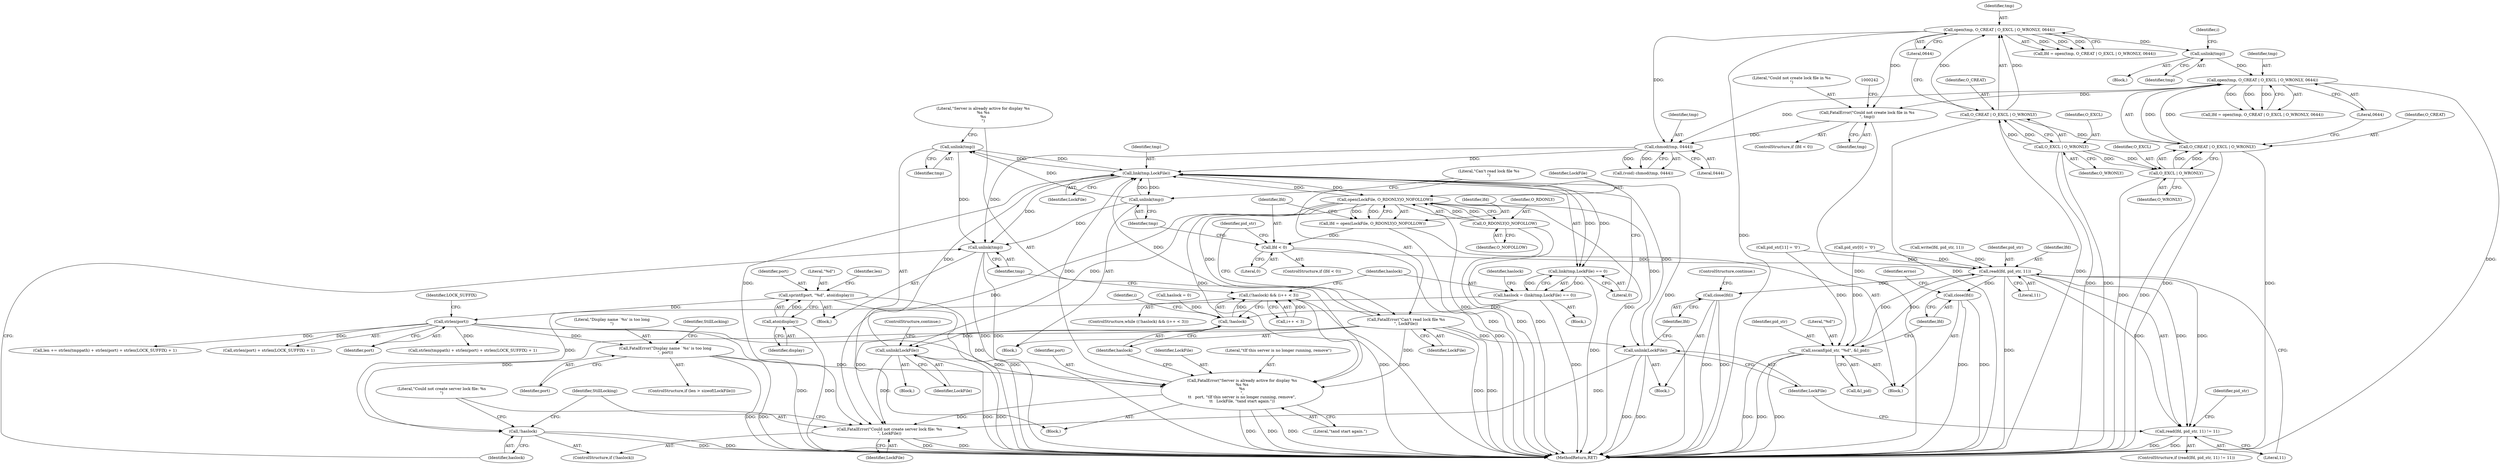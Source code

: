digraph "0_xserver_b67581cf825940fdf52bf2e0af4330e695d724a4@API" {
"1000373" [label="(Call,unlink(tmp))"];
"1000304" [label="(Call,unlink(tmp))"];
"1000282" [label="(Call,link(tmp,LockFile))"];
"1000257" [label="(Call,chmod(tmp, 0444))"];
"1000215" [label="(Call,open(tmp, O_CREAT | O_EXCL | O_WRONLY, 0644))"];
"1000204" [label="(Call,unlink(tmp))"];
"1000180" [label="(Call,open(tmp, O_CREAT | O_EXCL | O_WRONLY, 0644))"];
"1000182" [label="(Call,O_CREAT | O_EXCL | O_WRONLY)"];
"1000184" [label="(Call,O_EXCL | O_WRONLY)"];
"1000217" [label="(Call,O_CREAT | O_EXCL | O_WRONLY)"];
"1000219" [label="(Call,O_EXCL | O_WRONLY)"];
"1000238" [label="(Call,FatalError(\"Could not create lock file in %s\n\", tmp))"];
"1000373" [label="(Call,unlink(tmp))"];
"1000356" [label="(Call,unlink(LockFile))"];
"1000294" [label="(Call,open(LockFile, O_RDONLY|O_NOFOLLOW))"];
"1000296" [label="(Call,O_RDONLY|O_NOFOLLOW)"];
"1000306" [label="(Call,FatalError(\"Can't read lock file %s\n\", LockFile))"];
"1000375" [label="(Call,FatalError(\"Server is already active for display %s\n%s %s\n%s\n\",\n\t\t   port, \"\tIf this server is no longer running, remove\",\n\t\t   LockFile, \"\tand start again.\"))"];
"1000154" [label="(Call,strlen(port))"];
"1000131" [label="(Call,sprintf(port, \"%d\", atoi(display)))"];
"1000134" [label="(Call,atoi(display))"];
"1000165" [label="(Call,FatalError(\"Display name `%s' is too long\n\", port))"];
"1000322" [label="(Call,unlink(LockFile))"];
"1000281" [label="(Call,link(tmp,LockFile) == 0)"];
"1000279" [label="(Call,haslock = (link(tmp,LockFile) == 0))"];
"1000272" [label="(Call,!haslock)"];
"1000271" [label="(Call,(!haslock) && (i++ < 3))"];
"1000384" [label="(Call,!haslock)"];
"1000292" [label="(Call,lfd = open(LockFile, O_RDONLY|O_NOFOLLOW))"];
"1000300" [label="(Call,lfd < 0)"];
"1000316" [label="(Call,read(lfd, pid_str, 11))"];
"1000315" [label="(Call,read(lfd, pid_str, 11) != 11)"];
"1000324" [label="(Call,close(lfd))"];
"1000332" [label="(Call,sscanf(pid_str, \"%d\", &l_pid))"];
"1000337" [label="(Call,close(lfd))"];
"1000386" [label="(Call,FatalError(\"Could not create server lock file: %s\n\", LockFile))"];
"1000381" [label="(Call,unlink(tmp))"];
"1000292" [label="(Call,lfd = open(LockFile, O_RDONLY|O_NOFOLLOW))"];
"1000182" [label="(Call,O_CREAT | O_EXCL | O_WRONLY)"];
"1000326" [label="(ControlStructure,continue;)"];
"1000385" [label="(Identifier,haslock)"];
"1000220" [label="(Identifier,O_EXCL)"];
"1000315" [label="(Call,read(lfd, pid_str, 11) != 11)"];
"1000258" [label="(Identifier,tmp)"];
"1000311" [label="(Identifier,pid_str)"];
"1000314" [label="(ControlStructure,if (read(lfd, pid_str, 11) != 11))"];
"1000186" [label="(Identifier,O_WRONLY)"];
"1000257" [label="(Call,chmod(tmp, 0444))"];
"1000273" [label="(Identifier,haslock)"];
"1000137" [label="(Identifier,len)"];
"1000386" [label="(Call,FatalError(\"Could not create server lock file: %s\n\", LockFile))"];
"1000270" [label="(ControlStructure,while ((!haslock) && (i++ < 3)))"];
"1000373" [label="(Call,unlink(tmp))"];
"1000381" [label="(Call,unlink(tmp))"];
"1000380" [label="(Literal,\"\tand start again.\")"];
"1000301" [label="(Identifier,lfd)"];
"1000213" [label="(Call,lfd = open(tmp, O_CREAT | O_EXCL | O_WRONLY, 0644))"];
"1000219" [label="(Call,O_EXCL | O_WRONLY)"];
"1000271" [label="(Call,(!haslock) && (i++ < 3))"];
"1000390" [label="(Identifier,StillLocking)"];
"1000217" [label="(Call,O_CREAT | O_EXCL | O_WRONLY)"];
"1000178" [label="(Call,lfd = open(tmp, O_CREAT | O_EXCL | O_WRONLY, 0644))"];
"1000240" [label="(Identifier,tmp)"];
"1000304" [label="(Call,unlink(tmp))"];
"1000154" [label="(Call,strlen(port))"];
"1000306" [label="(Call,FatalError(\"Can't read lock file %s\n\", LockFile))"];
"1000132" [label="(Identifier,port)"];
"1000234" [label="(ControlStructure,if (lfd < 0))"];
"1000356" [label="(Call,unlink(LockFile))"];
"1000379" [label="(Identifier,LockFile)"];
"1000325" [label="(Identifier,lfd)"];
"1000287" [label="(Identifier,haslock)"];
"1000321" [label="(Block,)"];
"1000319" [label="(Literal,11)"];
"1000334" [label="(Literal,\"%d\")"];
"1000335" [label="(Call,&l_pid)"];
"1000297" [label="(Identifier,O_RDONLY)"];
"1000291" [label="(Block,)"];
"1000167" [label="(Identifier,port)"];
"1000215" [label="(Call,open(tmp, O_CREAT | O_EXCL | O_WRONLY, 0644))"];
"1000205" [label="(Identifier,tmp)"];
"1000323" [label="(Identifier,LockFile)"];
"1000251" [label="(Call,write(lfd, pid_str, 11))"];
"1000340" [label="(Identifier,errno)"];
"1000309" [label="(Call,pid_str[0] = '\0')"];
"1000216" [label="(Identifier,tmp)"];
"1000308" [label="(Identifier,LockFile)"];
"1000160" [label="(ControlStructure,if (len > sizeof(LockFile)))"];
"1000169" [label="(Identifier,StillLocking)"];
"1000375" [label="(Call,FatalError(\"Server is already active for display %s\n%s %s\n%s\n\",\n\t\t   port, \"\tIf this server is no longer running, remove\",\n\t\t   LockFile, \"\tand start again.\"))"];
"1000272" [label="(Call,!haslock)"];
"1000383" [label="(ControlStructure,if (!haslock))"];
"1000378" [label="(Literal,\"\tIf this server is no longer running, remove\")"];
"1000318" [label="(Identifier,pid_str)"];
"1000296" [label="(Call,O_RDONLY|O_NOFOLLOW)"];
"1000285" [label="(Literal,0)"];
"1000279" [label="(Call,haslock = (link(tmp,LockFile) == 0))"];
"1000387" [label="(Literal,\"Could not create server lock file: %s\n\")"];
"1000281" [label="(Call,link(tmp,LockFile) == 0)"];
"1000294" [label="(Call,open(LockFile, O_RDONLY|O_NOFOLLOW))"];
"1000372" [label="(Block,)"];
"1000222" [label="(Literal,0644)"];
"1000155" [label="(Identifier,port)"];
"1000303" [label="(Block,)"];
"1000111" [label="(Block,)"];
"1000204" [label="(Call,unlink(tmp))"];
"1000305" [label="(Identifier,tmp)"];
"1000337" [label="(Call,close(lfd))"];
"1000148" [label="(Call,len += strlen(tmppath) + strlen(port) + strlen(LOCK_SUFFIX) + 1)"];
"1000299" [label="(ControlStructure,if (lfd < 0))"];
"1000376" [label="(Literal,\"Server is already active for display %s\n%s %s\n%s\n\")"];
"1000183" [label="(Identifier,O_CREAT)"];
"1000320" [label="(Literal,11)"];
"1000153" [label="(Call,strlen(port) + strlen(LOCK_SUFFIX) + 1)"];
"1000133" [label="(Literal,\"%d\")"];
"1000300" [label="(Call,lfd < 0)"];
"1000131" [label="(Call,sprintf(port, \"%d\", atoi(display)))"];
"1000282" [label="(Call,link(tmp,LockFile))"];
"1000329" [label="(Identifier,pid_str)"];
"1000338" [label="(Identifier,lfd)"];
"1000358" [label="(ControlStructure,continue;)"];
"1000283" [label="(Identifier,tmp)"];
"1000134" [label="(Call,atoi(display))"];
"1000280" [label="(Identifier,haslock)"];
"1000274" [label="(Call,i++ < 3)"];
"1000276" [label="(Identifier,i)"];
"1000317" [label="(Identifier,lfd)"];
"1000150" [label="(Call,strlen(tmppath) + strlen(port) + strlen(LOCK_SUFFIX) + 1)"];
"1000259" [label="(Literal,0444)"];
"1000158" [label="(Identifier,LOCK_SUFFIX)"];
"1000384" [label="(Call,!haslock)"];
"1000392" [label="(MethodReturn,RET)"];
"1000324" [label="(Call,close(lfd))"];
"1000278" [label="(Block,)"];
"1000327" [label="(Call,pid_str[11] = '\0')"];
"1000166" [label="(Literal,\"Display name `%s' is too long\n\")"];
"1000388" [label="(Identifier,LockFile)"];
"1000307" [label="(Literal,\"Can't read lock file %s\n\")"];
"1000382" [label="(Identifier,tmp)"];
"1000355" [label="(Block,)"];
"1000374" [label="(Identifier,tmp)"];
"1000316" [label="(Call,read(lfd, pid_str, 11))"];
"1000221" [label="(Identifier,O_WRONLY)"];
"1000267" [label="(Call,haslock = 0)"];
"1000332" [label="(Call,sscanf(pid_str, \"%d\", &l_pid))"];
"1000180" [label="(Call,open(tmp, O_CREAT | O_EXCL | O_WRONLY, 0644))"];
"1000284" [label="(Identifier,LockFile)"];
"1000295" [label="(Identifier,LockFile)"];
"1000165" [label="(Call,FatalError(\"Display name `%s' is too long\n\", port))"];
"1000184" [label="(Call,O_EXCL | O_WRONLY)"];
"1000135" [label="(Identifier,display)"];
"1000203" [label="(Block,)"];
"1000298" [label="(Identifier,O_NOFOLLOW)"];
"1000207" [label="(Identifier,i)"];
"1000187" [label="(Literal,0644)"];
"1000377" [label="(Identifier,port)"];
"1000293" [label="(Identifier,lfd)"];
"1000255" [label="(Call,(void) chmod(tmp, 0444))"];
"1000322" [label="(Call,unlink(LockFile))"];
"1000238" [label="(Call,FatalError(\"Could not create lock file in %s\n\", tmp))"];
"1000357" [label="(Identifier,LockFile)"];
"1000218" [label="(Identifier,O_CREAT)"];
"1000333" [label="(Identifier,pid_str)"];
"1000185" [label="(Identifier,O_EXCL)"];
"1000302" [label="(Literal,0)"];
"1000239" [label="(Literal,\"Could not create lock file in %s\n\")"];
"1000181" [label="(Identifier,tmp)"];
"1000373" -> "1000372"  [label="AST: "];
"1000373" -> "1000374"  [label="CFG: "];
"1000374" -> "1000373"  [label="AST: "];
"1000376" -> "1000373"  [label="CFG: "];
"1000373" -> "1000282"  [label="DDG: "];
"1000304" -> "1000373"  [label="DDG: "];
"1000282" -> "1000373"  [label="DDG: "];
"1000373" -> "1000381"  [label="DDG: "];
"1000304" -> "1000303"  [label="AST: "];
"1000304" -> "1000305"  [label="CFG: "];
"1000305" -> "1000304"  [label="AST: "];
"1000307" -> "1000304"  [label="CFG: "];
"1000304" -> "1000282"  [label="DDG: "];
"1000282" -> "1000304"  [label="DDG: "];
"1000304" -> "1000381"  [label="DDG: "];
"1000282" -> "1000281"  [label="AST: "];
"1000282" -> "1000284"  [label="CFG: "];
"1000283" -> "1000282"  [label="AST: "];
"1000284" -> "1000282"  [label="AST: "];
"1000285" -> "1000282"  [label="CFG: "];
"1000282" -> "1000392"  [label="DDG: "];
"1000282" -> "1000281"  [label="DDG: "];
"1000282" -> "1000281"  [label="DDG: "];
"1000257" -> "1000282"  [label="DDG: "];
"1000356" -> "1000282"  [label="DDG: "];
"1000375" -> "1000282"  [label="DDG: "];
"1000294" -> "1000282"  [label="DDG: "];
"1000322" -> "1000282"  [label="DDG: "];
"1000306" -> "1000282"  [label="DDG: "];
"1000282" -> "1000294"  [label="DDG: "];
"1000282" -> "1000381"  [label="DDG: "];
"1000282" -> "1000386"  [label="DDG: "];
"1000257" -> "1000255"  [label="AST: "];
"1000257" -> "1000259"  [label="CFG: "];
"1000258" -> "1000257"  [label="AST: "];
"1000259" -> "1000257"  [label="AST: "];
"1000255" -> "1000257"  [label="CFG: "];
"1000257" -> "1000255"  [label="DDG: "];
"1000257" -> "1000255"  [label="DDG: "];
"1000215" -> "1000257"  [label="DDG: "];
"1000238" -> "1000257"  [label="DDG: "];
"1000180" -> "1000257"  [label="DDG: "];
"1000257" -> "1000381"  [label="DDG: "];
"1000215" -> "1000213"  [label="AST: "];
"1000215" -> "1000222"  [label="CFG: "];
"1000216" -> "1000215"  [label="AST: "];
"1000217" -> "1000215"  [label="AST: "];
"1000222" -> "1000215"  [label="AST: "];
"1000213" -> "1000215"  [label="CFG: "];
"1000215" -> "1000392"  [label="DDG: "];
"1000215" -> "1000213"  [label="DDG: "];
"1000215" -> "1000213"  [label="DDG: "];
"1000215" -> "1000213"  [label="DDG: "];
"1000204" -> "1000215"  [label="DDG: "];
"1000217" -> "1000215"  [label="DDG: "];
"1000217" -> "1000215"  [label="DDG: "];
"1000215" -> "1000238"  [label="DDG: "];
"1000204" -> "1000203"  [label="AST: "];
"1000204" -> "1000205"  [label="CFG: "];
"1000205" -> "1000204"  [label="AST: "];
"1000207" -> "1000204"  [label="CFG: "];
"1000180" -> "1000204"  [label="DDG: "];
"1000180" -> "1000178"  [label="AST: "];
"1000180" -> "1000187"  [label="CFG: "];
"1000181" -> "1000180"  [label="AST: "];
"1000182" -> "1000180"  [label="AST: "];
"1000187" -> "1000180"  [label="AST: "];
"1000178" -> "1000180"  [label="CFG: "];
"1000180" -> "1000392"  [label="DDG: "];
"1000180" -> "1000178"  [label="DDG: "];
"1000180" -> "1000178"  [label="DDG: "];
"1000180" -> "1000178"  [label="DDG: "];
"1000182" -> "1000180"  [label="DDG: "];
"1000182" -> "1000180"  [label="DDG: "];
"1000180" -> "1000238"  [label="DDG: "];
"1000182" -> "1000184"  [label="CFG: "];
"1000183" -> "1000182"  [label="AST: "];
"1000184" -> "1000182"  [label="AST: "];
"1000187" -> "1000182"  [label="CFG: "];
"1000182" -> "1000392"  [label="DDG: "];
"1000182" -> "1000392"  [label="DDG: "];
"1000184" -> "1000182"  [label="DDG: "];
"1000184" -> "1000182"  [label="DDG: "];
"1000182" -> "1000217"  [label="DDG: "];
"1000184" -> "1000186"  [label="CFG: "];
"1000185" -> "1000184"  [label="AST: "];
"1000186" -> "1000184"  [label="AST: "];
"1000184" -> "1000392"  [label="DDG: "];
"1000184" -> "1000392"  [label="DDG: "];
"1000184" -> "1000219"  [label="DDG: "];
"1000184" -> "1000219"  [label="DDG: "];
"1000217" -> "1000219"  [label="CFG: "];
"1000218" -> "1000217"  [label="AST: "];
"1000219" -> "1000217"  [label="AST: "];
"1000222" -> "1000217"  [label="CFG: "];
"1000217" -> "1000392"  [label="DDG: "];
"1000217" -> "1000392"  [label="DDG: "];
"1000219" -> "1000217"  [label="DDG: "];
"1000219" -> "1000217"  [label="DDG: "];
"1000219" -> "1000221"  [label="CFG: "];
"1000220" -> "1000219"  [label="AST: "];
"1000221" -> "1000219"  [label="AST: "];
"1000219" -> "1000392"  [label="DDG: "];
"1000219" -> "1000392"  [label="DDG: "];
"1000238" -> "1000234"  [label="AST: "];
"1000238" -> "1000240"  [label="CFG: "];
"1000239" -> "1000238"  [label="AST: "];
"1000240" -> "1000238"  [label="AST: "];
"1000242" -> "1000238"  [label="CFG: "];
"1000238" -> "1000392"  [label="DDG: "];
"1000356" -> "1000355"  [label="AST: "];
"1000356" -> "1000357"  [label="CFG: "];
"1000357" -> "1000356"  [label="AST: "];
"1000358" -> "1000356"  [label="CFG: "];
"1000356" -> "1000392"  [label="DDG: "];
"1000356" -> "1000392"  [label="DDG: "];
"1000294" -> "1000356"  [label="DDG: "];
"1000306" -> "1000356"  [label="DDG: "];
"1000356" -> "1000386"  [label="DDG: "];
"1000294" -> "1000292"  [label="AST: "];
"1000294" -> "1000296"  [label="CFG: "];
"1000295" -> "1000294"  [label="AST: "];
"1000296" -> "1000294"  [label="AST: "];
"1000292" -> "1000294"  [label="CFG: "];
"1000294" -> "1000392"  [label="DDG: "];
"1000294" -> "1000392"  [label="DDG: "];
"1000294" -> "1000292"  [label="DDG: "];
"1000294" -> "1000292"  [label="DDG: "];
"1000296" -> "1000294"  [label="DDG: "];
"1000296" -> "1000294"  [label="DDG: "];
"1000294" -> "1000306"  [label="DDG: "];
"1000294" -> "1000322"  [label="DDG: "];
"1000294" -> "1000375"  [label="DDG: "];
"1000294" -> "1000386"  [label="DDG: "];
"1000296" -> "1000298"  [label="CFG: "];
"1000297" -> "1000296"  [label="AST: "];
"1000298" -> "1000296"  [label="AST: "];
"1000296" -> "1000392"  [label="DDG: "];
"1000296" -> "1000392"  [label="DDG: "];
"1000306" -> "1000303"  [label="AST: "];
"1000306" -> "1000308"  [label="CFG: "];
"1000307" -> "1000306"  [label="AST: "];
"1000308" -> "1000306"  [label="AST: "];
"1000311" -> "1000306"  [label="CFG: "];
"1000306" -> "1000392"  [label="DDG: "];
"1000306" -> "1000392"  [label="DDG: "];
"1000306" -> "1000322"  [label="DDG: "];
"1000306" -> "1000375"  [label="DDG: "];
"1000306" -> "1000386"  [label="DDG: "];
"1000375" -> "1000372"  [label="AST: "];
"1000375" -> "1000380"  [label="CFG: "];
"1000376" -> "1000375"  [label="AST: "];
"1000377" -> "1000375"  [label="AST: "];
"1000378" -> "1000375"  [label="AST: "];
"1000379" -> "1000375"  [label="AST: "];
"1000380" -> "1000375"  [label="AST: "];
"1000273" -> "1000375"  [label="CFG: "];
"1000375" -> "1000392"  [label="DDG: "];
"1000375" -> "1000392"  [label="DDG: "];
"1000375" -> "1000392"  [label="DDG: "];
"1000154" -> "1000375"  [label="DDG: "];
"1000165" -> "1000375"  [label="DDG: "];
"1000375" -> "1000386"  [label="DDG: "];
"1000154" -> "1000153"  [label="AST: "];
"1000154" -> "1000155"  [label="CFG: "];
"1000155" -> "1000154"  [label="AST: "];
"1000158" -> "1000154"  [label="CFG: "];
"1000154" -> "1000392"  [label="DDG: "];
"1000154" -> "1000148"  [label="DDG: "];
"1000154" -> "1000150"  [label="DDG: "];
"1000154" -> "1000153"  [label="DDG: "];
"1000131" -> "1000154"  [label="DDG: "];
"1000154" -> "1000165"  [label="DDG: "];
"1000131" -> "1000111"  [label="AST: "];
"1000131" -> "1000134"  [label="CFG: "];
"1000132" -> "1000131"  [label="AST: "];
"1000133" -> "1000131"  [label="AST: "];
"1000134" -> "1000131"  [label="AST: "];
"1000137" -> "1000131"  [label="CFG: "];
"1000131" -> "1000392"  [label="DDG: "];
"1000131" -> "1000392"  [label="DDG: "];
"1000134" -> "1000131"  [label="DDG: "];
"1000134" -> "1000135"  [label="CFG: "];
"1000135" -> "1000134"  [label="AST: "];
"1000134" -> "1000392"  [label="DDG: "];
"1000165" -> "1000160"  [label="AST: "];
"1000165" -> "1000167"  [label="CFG: "];
"1000166" -> "1000165"  [label="AST: "];
"1000167" -> "1000165"  [label="AST: "];
"1000169" -> "1000165"  [label="CFG: "];
"1000165" -> "1000392"  [label="DDG: "];
"1000165" -> "1000392"  [label="DDG: "];
"1000322" -> "1000321"  [label="AST: "];
"1000322" -> "1000323"  [label="CFG: "];
"1000323" -> "1000322"  [label="AST: "];
"1000325" -> "1000322"  [label="CFG: "];
"1000322" -> "1000392"  [label="DDG: "];
"1000322" -> "1000392"  [label="DDG: "];
"1000322" -> "1000386"  [label="DDG: "];
"1000281" -> "1000279"  [label="AST: "];
"1000281" -> "1000285"  [label="CFG: "];
"1000285" -> "1000281"  [label="AST: "];
"1000279" -> "1000281"  [label="CFG: "];
"1000281" -> "1000392"  [label="DDG: "];
"1000281" -> "1000279"  [label="DDG: "];
"1000281" -> "1000279"  [label="DDG: "];
"1000279" -> "1000278"  [label="AST: "];
"1000280" -> "1000279"  [label="AST: "];
"1000287" -> "1000279"  [label="CFG: "];
"1000279" -> "1000392"  [label="DDG: "];
"1000279" -> "1000272"  [label="DDG: "];
"1000279" -> "1000384"  [label="DDG: "];
"1000272" -> "1000271"  [label="AST: "];
"1000272" -> "1000273"  [label="CFG: "];
"1000273" -> "1000272"  [label="AST: "];
"1000276" -> "1000272"  [label="CFG: "];
"1000271" -> "1000272"  [label="CFG: "];
"1000272" -> "1000271"  [label="DDG: "];
"1000267" -> "1000272"  [label="DDG: "];
"1000272" -> "1000384"  [label="DDG: "];
"1000271" -> "1000270"  [label="AST: "];
"1000271" -> "1000274"  [label="CFG: "];
"1000274" -> "1000271"  [label="AST: "];
"1000280" -> "1000271"  [label="CFG: "];
"1000382" -> "1000271"  [label="CFG: "];
"1000271" -> "1000392"  [label="DDG: "];
"1000271" -> "1000392"  [label="DDG: "];
"1000274" -> "1000271"  [label="DDG: "];
"1000384" -> "1000383"  [label="AST: "];
"1000384" -> "1000385"  [label="CFG: "];
"1000385" -> "1000384"  [label="AST: "];
"1000387" -> "1000384"  [label="CFG: "];
"1000390" -> "1000384"  [label="CFG: "];
"1000384" -> "1000392"  [label="DDG: "];
"1000384" -> "1000392"  [label="DDG: "];
"1000292" -> "1000291"  [label="AST: "];
"1000293" -> "1000292"  [label="AST: "];
"1000301" -> "1000292"  [label="CFG: "];
"1000292" -> "1000392"  [label="DDG: "];
"1000292" -> "1000300"  [label="DDG: "];
"1000300" -> "1000299"  [label="AST: "];
"1000300" -> "1000302"  [label="CFG: "];
"1000301" -> "1000300"  [label="AST: "];
"1000302" -> "1000300"  [label="AST: "];
"1000305" -> "1000300"  [label="CFG: "];
"1000311" -> "1000300"  [label="CFG: "];
"1000300" -> "1000392"  [label="DDG: "];
"1000300" -> "1000316"  [label="DDG: "];
"1000316" -> "1000315"  [label="AST: "];
"1000316" -> "1000319"  [label="CFG: "];
"1000317" -> "1000316"  [label="AST: "];
"1000318" -> "1000316"  [label="AST: "];
"1000319" -> "1000316"  [label="AST: "];
"1000320" -> "1000316"  [label="CFG: "];
"1000316" -> "1000392"  [label="DDG: "];
"1000316" -> "1000315"  [label="DDG: "];
"1000316" -> "1000315"  [label="DDG: "];
"1000316" -> "1000315"  [label="DDG: "];
"1000309" -> "1000316"  [label="DDG: "];
"1000332" -> "1000316"  [label="DDG: "];
"1000327" -> "1000316"  [label="DDG: "];
"1000251" -> "1000316"  [label="DDG: "];
"1000316" -> "1000324"  [label="DDG: "];
"1000316" -> "1000332"  [label="DDG: "];
"1000316" -> "1000337"  [label="DDG: "];
"1000315" -> "1000314"  [label="AST: "];
"1000315" -> "1000320"  [label="CFG: "];
"1000320" -> "1000315"  [label="AST: "];
"1000323" -> "1000315"  [label="CFG: "];
"1000329" -> "1000315"  [label="CFG: "];
"1000315" -> "1000392"  [label="DDG: "];
"1000315" -> "1000392"  [label="DDG: "];
"1000324" -> "1000321"  [label="AST: "];
"1000324" -> "1000325"  [label="CFG: "];
"1000325" -> "1000324"  [label="AST: "];
"1000326" -> "1000324"  [label="CFG: "];
"1000324" -> "1000392"  [label="DDG: "];
"1000324" -> "1000392"  [label="DDG: "];
"1000332" -> "1000291"  [label="AST: "];
"1000332" -> "1000335"  [label="CFG: "];
"1000333" -> "1000332"  [label="AST: "];
"1000334" -> "1000332"  [label="AST: "];
"1000335" -> "1000332"  [label="AST: "];
"1000338" -> "1000332"  [label="CFG: "];
"1000332" -> "1000392"  [label="DDG: "];
"1000332" -> "1000392"  [label="DDG: "];
"1000332" -> "1000392"  [label="DDG: "];
"1000309" -> "1000332"  [label="DDG: "];
"1000327" -> "1000332"  [label="DDG: "];
"1000337" -> "1000291"  [label="AST: "];
"1000337" -> "1000338"  [label="CFG: "];
"1000338" -> "1000337"  [label="AST: "];
"1000340" -> "1000337"  [label="CFG: "];
"1000337" -> "1000392"  [label="DDG: "];
"1000337" -> "1000392"  [label="DDG: "];
"1000386" -> "1000383"  [label="AST: "];
"1000386" -> "1000388"  [label="CFG: "];
"1000387" -> "1000386"  [label="AST: "];
"1000388" -> "1000386"  [label="AST: "];
"1000390" -> "1000386"  [label="CFG: "];
"1000386" -> "1000392"  [label="DDG: "];
"1000386" -> "1000392"  [label="DDG: "];
"1000381" -> "1000111"  [label="AST: "];
"1000381" -> "1000382"  [label="CFG: "];
"1000382" -> "1000381"  [label="AST: "];
"1000385" -> "1000381"  [label="CFG: "];
"1000381" -> "1000392"  [label="DDG: "];
"1000381" -> "1000392"  [label="DDG: "];
}
